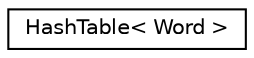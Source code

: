 digraph "Graphical Class Hierarchy"
{
  edge [fontname="Helvetica",fontsize="10",labelfontname="Helvetica",labelfontsize="10"];
  node [fontname="Helvetica",fontsize="10",shape=record];
  rankdir="LR";
  Node1 [label="HashTable\< Word \>",height=0.2,width=0.4,color="black", fillcolor="white", style="filled",URL="$class_hash_table.html"];
}
